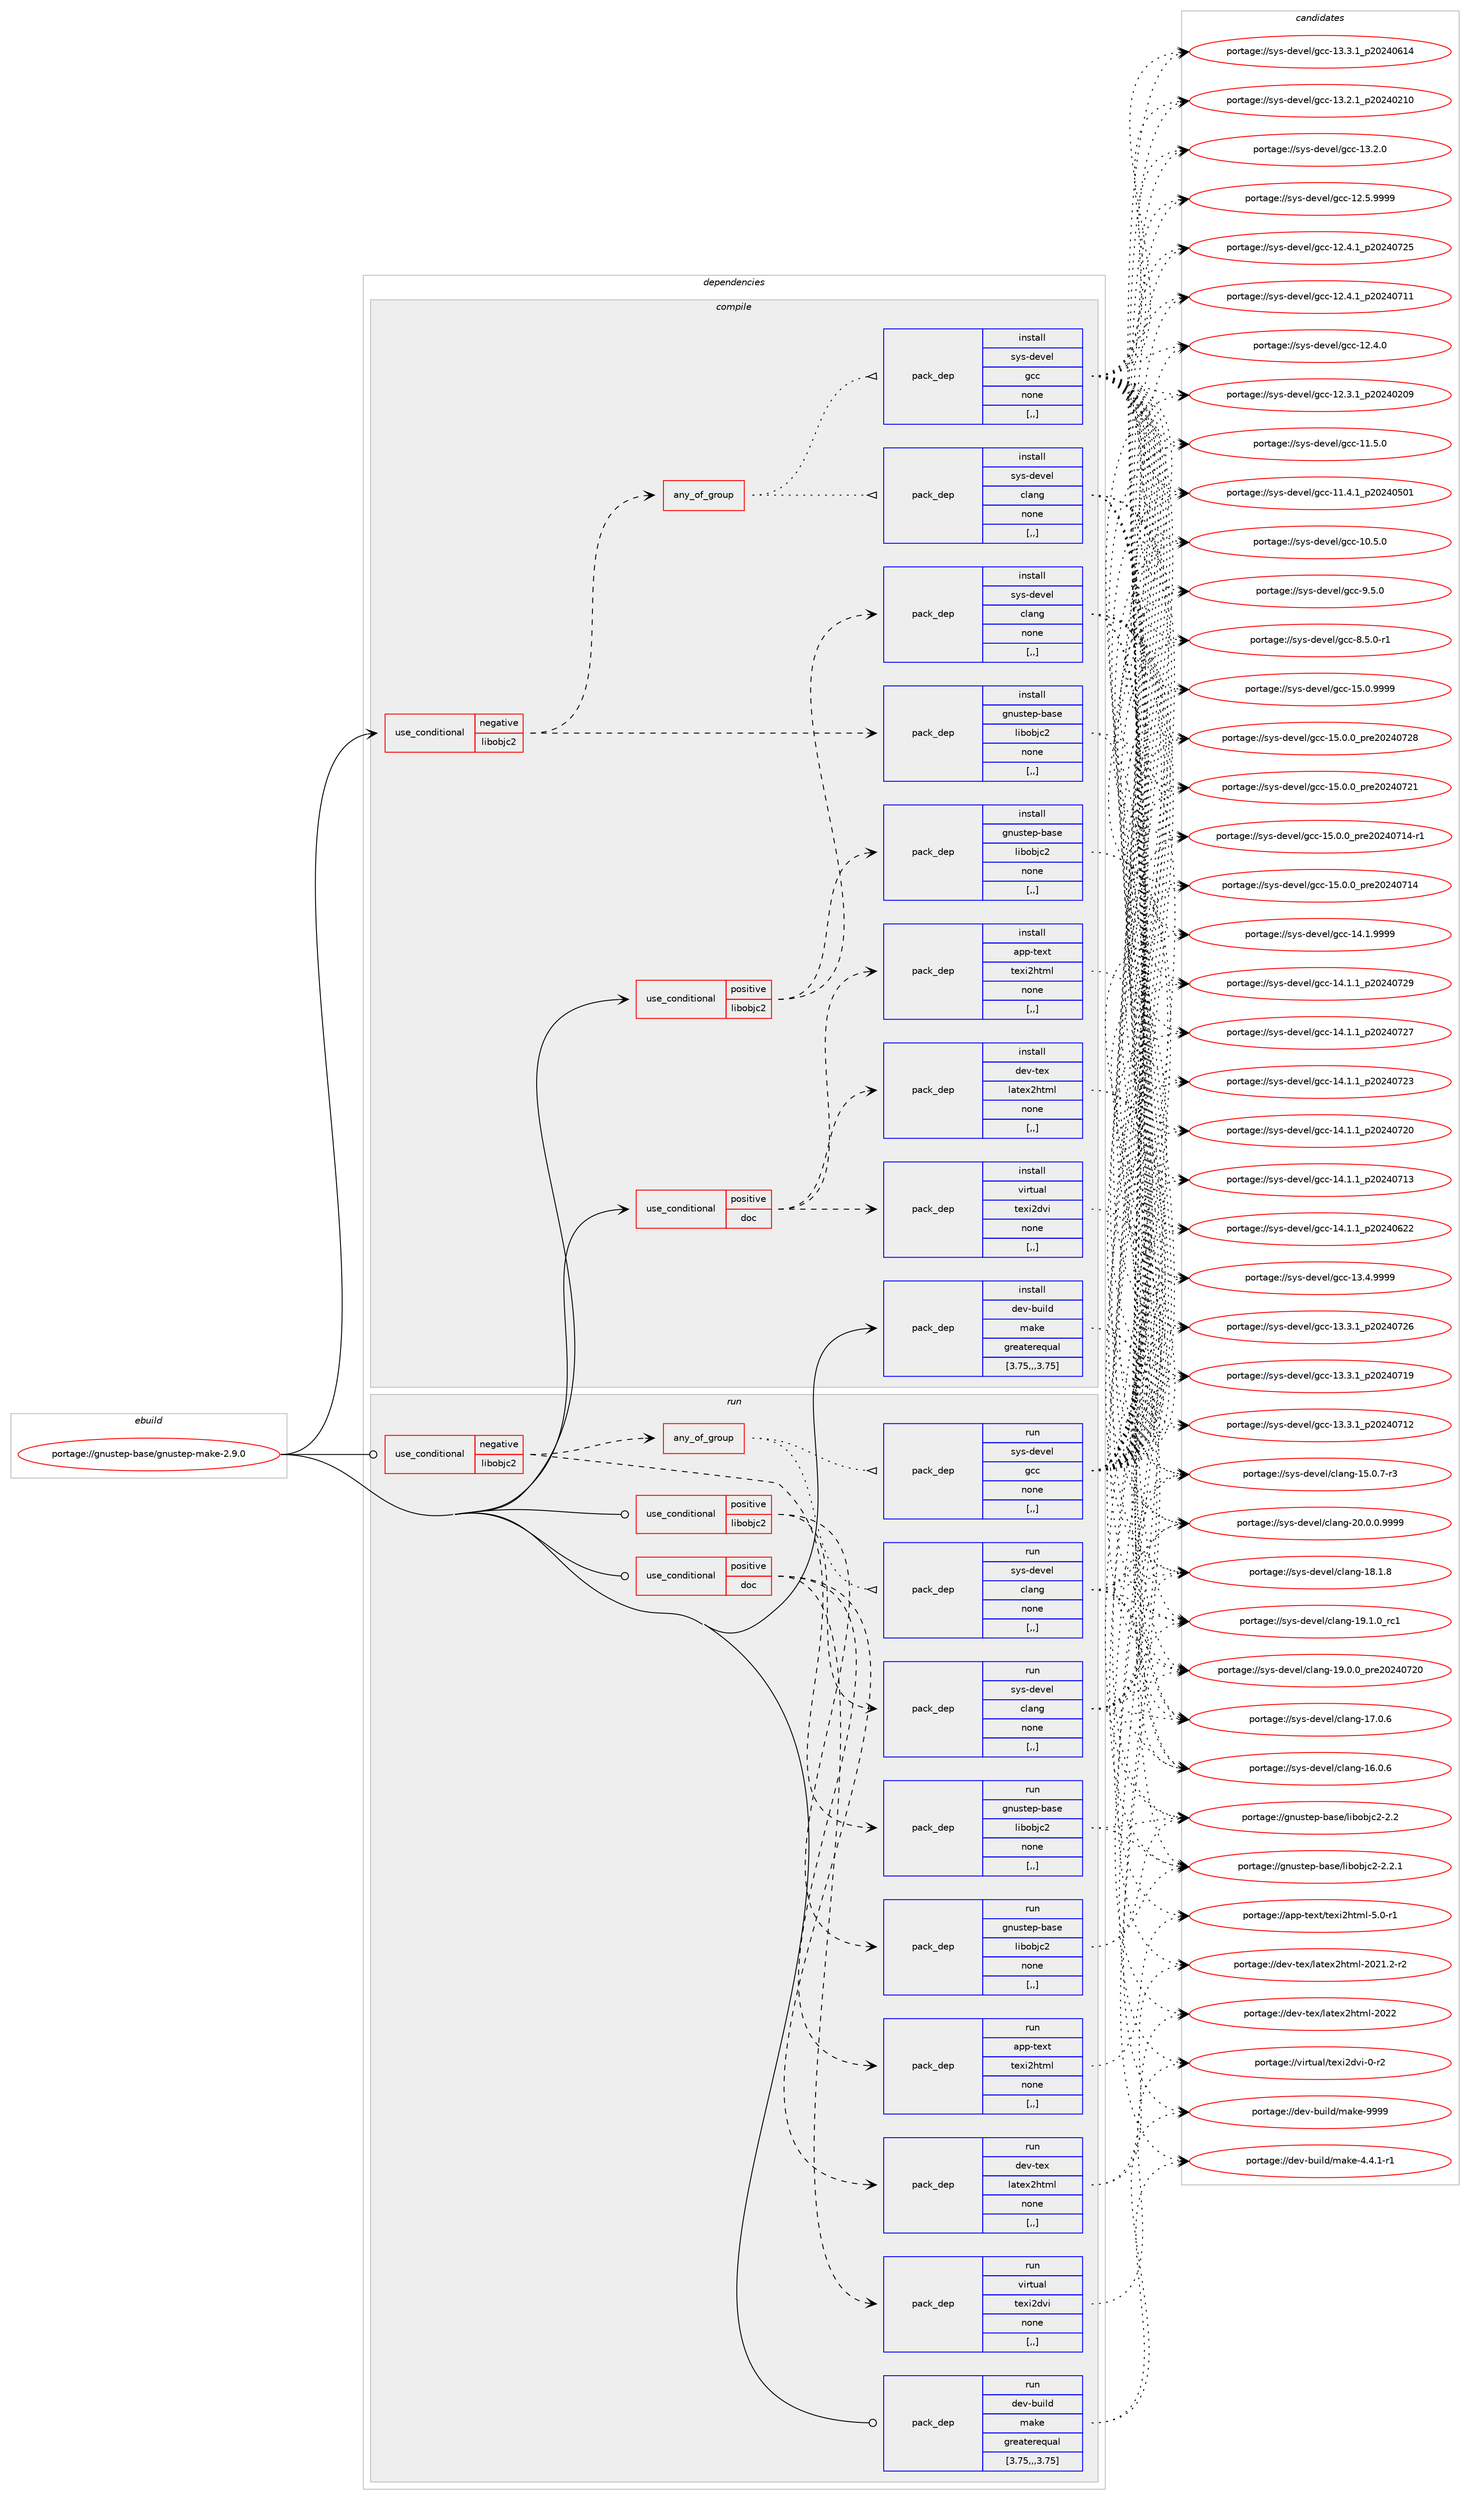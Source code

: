 digraph prolog {

# *************
# Graph options
# *************

newrank=true;
concentrate=true;
compound=true;
graph [rankdir=LR,fontname=Helvetica,fontsize=10,ranksep=1.5];#, ranksep=2.5, nodesep=0.2];
edge  [arrowhead=vee];
node  [fontname=Helvetica,fontsize=10];

# **********
# The ebuild
# **********

subgraph cluster_leftcol {
color=gray;
label=<<i>ebuild</i>>;
id [label="portage://gnustep-base/gnustep-make-2.9.0", color=red, width=4, href="../gnustep-base/gnustep-make-2.9.0.svg"];
}

# ****************
# The dependencies
# ****************

subgraph cluster_midcol {
color=gray;
label=<<i>dependencies</i>>;
subgraph cluster_compile {
fillcolor="#eeeeee";
style=filled;
label=<<i>compile</i>>;
subgraph cond66122 {
dependency242075 [label=<<TABLE BORDER="0" CELLBORDER="1" CELLSPACING="0" CELLPADDING="4"><TR><TD ROWSPAN="3" CELLPADDING="10">use_conditional</TD></TR><TR><TD>negative</TD></TR><TR><TD>libobjc2</TD></TR></TABLE>>, shape=none, color=red];
subgraph pack174410 {
dependency242076 [label=<<TABLE BORDER="0" CELLBORDER="1" CELLSPACING="0" CELLPADDING="4" WIDTH="220"><TR><TD ROWSPAN="6" CELLPADDING="30">pack_dep</TD></TR><TR><TD WIDTH="110">install</TD></TR><TR><TD>gnustep-base</TD></TR><TR><TD>libobjc2</TD></TR><TR><TD>none</TD></TR><TR><TD>[,,]</TD></TR></TABLE>>, shape=none, color=blue];
}
dependency242075:e -> dependency242076:w [weight=20,style="dashed",arrowhead="vee"];
subgraph any1383 {
dependency242077 [label=<<TABLE BORDER="0" CELLBORDER="1" CELLSPACING="0" CELLPADDING="4"><TR><TD CELLPADDING="10">any_of_group</TD></TR></TABLE>>, shape=none, color=red];subgraph pack174411 {
dependency242078 [label=<<TABLE BORDER="0" CELLBORDER="1" CELLSPACING="0" CELLPADDING="4" WIDTH="220"><TR><TD ROWSPAN="6" CELLPADDING="30">pack_dep</TD></TR><TR><TD WIDTH="110">install</TD></TR><TR><TD>sys-devel</TD></TR><TR><TD>gcc</TD></TR><TR><TD>none</TD></TR><TR><TD>[,,]</TD></TR></TABLE>>, shape=none, color=blue];
}
dependency242077:e -> dependency242078:w [weight=20,style="dotted",arrowhead="oinv"];
subgraph pack174412 {
dependency242079 [label=<<TABLE BORDER="0" CELLBORDER="1" CELLSPACING="0" CELLPADDING="4" WIDTH="220"><TR><TD ROWSPAN="6" CELLPADDING="30">pack_dep</TD></TR><TR><TD WIDTH="110">install</TD></TR><TR><TD>sys-devel</TD></TR><TR><TD>clang</TD></TR><TR><TD>none</TD></TR><TR><TD>[,,]</TD></TR></TABLE>>, shape=none, color=blue];
}
dependency242077:e -> dependency242079:w [weight=20,style="dotted",arrowhead="oinv"];
}
dependency242075:e -> dependency242077:w [weight=20,style="dashed",arrowhead="vee"];
}
id:e -> dependency242075:w [weight=20,style="solid",arrowhead="vee"];
subgraph cond66123 {
dependency242080 [label=<<TABLE BORDER="0" CELLBORDER="1" CELLSPACING="0" CELLPADDING="4"><TR><TD ROWSPAN="3" CELLPADDING="10">use_conditional</TD></TR><TR><TD>positive</TD></TR><TR><TD>doc</TD></TR></TABLE>>, shape=none, color=red];
subgraph pack174413 {
dependency242081 [label=<<TABLE BORDER="0" CELLBORDER="1" CELLSPACING="0" CELLPADDING="4" WIDTH="220"><TR><TD ROWSPAN="6" CELLPADDING="30">pack_dep</TD></TR><TR><TD WIDTH="110">install</TD></TR><TR><TD>virtual</TD></TR><TR><TD>texi2dvi</TD></TR><TR><TD>none</TD></TR><TR><TD>[,,]</TD></TR></TABLE>>, shape=none, color=blue];
}
dependency242080:e -> dependency242081:w [weight=20,style="dashed",arrowhead="vee"];
subgraph pack174414 {
dependency242082 [label=<<TABLE BORDER="0" CELLBORDER="1" CELLSPACING="0" CELLPADDING="4" WIDTH="220"><TR><TD ROWSPAN="6" CELLPADDING="30">pack_dep</TD></TR><TR><TD WIDTH="110">install</TD></TR><TR><TD>dev-tex</TD></TR><TR><TD>latex2html</TD></TR><TR><TD>none</TD></TR><TR><TD>[,,]</TD></TR></TABLE>>, shape=none, color=blue];
}
dependency242080:e -> dependency242082:w [weight=20,style="dashed",arrowhead="vee"];
subgraph pack174415 {
dependency242083 [label=<<TABLE BORDER="0" CELLBORDER="1" CELLSPACING="0" CELLPADDING="4" WIDTH="220"><TR><TD ROWSPAN="6" CELLPADDING="30">pack_dep</TD></TR><TR><TD WIDTH="110">install</TD></TR><TR><TD>app-text</TD></TR><TR><TD>texi2html</TD></TR><TR><TD>none</TD></TR><TR><TD>[,,]</TD></TR></TABLE>>, shape=none, color=blue];
}
dependency242080:e -> dependency242083:w [weight=20,style="dashed",arrowhead="vee"];
}
id:e -> dependency242080:w [weight=20,style="solid",arrowhead="vee"];
subgraph cond66124 {
dependency242084 [label=<<TABLE BORDER="0" CELLBORDER="1" CELLSPACING="0" CELLPADDING="4"><TR><TD ROWSPAN="3" CELLPADDING="10">use_conditional</TD></TR><TR><TD>positive</TD></TR><TR><TD>libobjc2</TD></TR></TABLE>>, shape=none, color=red];
subgraph pack174416 {
dependency242085 [label=<<TABLE BORDER="0" CELLBORDER="1" CELLSPACING="0" CELLPADDING="4" WIDTH="220"><TR><TD ROWSPAN="6" CELLPADDING="30">pack_dep</TD></TR><TR><TD WIDTH="110">install</TD></TR><TR><TD>gnustep-base</TD></TR><TR><TD>libobjc2</TD></TR><TR><TD>none</TD></TR><TR><TD>[,,]</TD></TR></TABLE>>, shape=none, color=blue];
}
dependency242084:e -> dependency242085:w [weight=20,style="dashed",arrowhead="vee"];
subgraph pack174417 {
dependency242086 [label=<<TABLE BORDER="0" CELLBORDER="1" CELLSPACING="0" CELLPADDING="4" WIDTH="220"><TR><TD ROWSPAN="6" CELLPADDING="30">pack_dep</TD></TR><TR><TD WIDTH="110">install</TD></TR><TR><TD>sys-devel</TD></TR><TR><TD>clang</TD></TR><TR><TD>none</TD></TR><TR><TD>[,,]</TD></TR></TABLE>>, shape=none, color=blue];
}
dependency242084:e -> dependency242086:w [weight=20,style="dashed",arrowhead="vee"];
}
id:e -> dependency242084:w [weight=20,style="solid",arrowhead="vee"];
subgraph pack174418 {
dependency242087 [label=<<TABLE BORDER="0" CELLBORDER="1" CELLSPACING="0" CELLPADDING="4" WIDTH="220"><TR><TD ROWSPAN="6" CELLPADDING="30">pack_dep</TD></TR><TR><TD WIDTH="110">install</TD></TR><TR><TD>dev-build</TD></TR><TR><TD>make</TD></TR><TR><TD>greaterequal</TD></TR><TR><TD>[3.75,,,3.75]</TD></TR></TABLE>>, shape=none, color=blue];
}
id:e -> dependency242087:w [weight=20,style="solid",arrowhead="vee"];
}
subgraph cluster_compileandrun {
fillcolor="#eeeeee";
style=filled;
label=<<i>compile and run</i>>;
}
subgraph cluster_run {
fillcolor="#eeeeee";
style=filled;
label=<<i>run</i>>;
subgraph cond66125 {
dependency242088 [label=<<TABLE BORDER="0" CELLBORDER="1" CELLSPACING="0" CELLPADDING="4"><TR><TD ROWSPAN="3" CELLPADDING="10">use_conditional</TD></TR><TR><TD>negative</TD></TR><TR><TD>libobjc2</TD></TR></TABLE>>, shape=none, color=red];
subgraph pack174419 {
dependency242089 [label=<<TABLE BORDER="0" CELLBORDER="1" CELLSPACING="0" CELLPADDING="4" WIDTH="220"><TR><TD ROWSPAN="6" CELLPADDING="30">pack_dep</TD></TR><TR><TD WIDTH="110">run</TD></TR><TR><TD>gnustep-base</TD></TR><TR><TD>libobjc2</TD></TR><TR><TD>none</TD></TR><TR><TD>[,,]</TD></TR></TABLE>>, shape=none, color=blue];
}
dependency242088:e -> dependency242089:w [weight=20,style="dashed",arrowhead="vee"];
subgraph any1384 {
dependency242090 [label=<<TABLE BORDER="0" CELLBORDER="1" CELLSPACING="0" CELLPADDING="4"><TR><TD CELLPADDING="10">any_of_group</TD></TR></TABLE>>, shape=none, color=red];subgraph pack174420 {
dependency242091 [label=<<TABLE BORDER="0" CELLBORDER="1" CELLSPACING="0" CELLPADDING="4" WIDTH="220"><TR><TD ROWSPAN="6" CELLPADDING="30">pack_dep</TD></TR><TR><TD WIDTH="110">run</TD></TR><TR><TD>sys-devel</TD></TR><TR><TD>gcc</TD></TR><TR><TD>none</TD></TR><TR><TD>[,,]</TD></TR></TABLE>>, shape=none, color=blue];
}
dependency242090:e -> dependency242091:w [weight=20,style="dotted",arrowhead="oinv"];
subgraph pack174421 {
dependency242092 [label=<<TABLE BORDER="0" CELLBORDER="1" CELLSPACING="0" CELLPADDING="4" WIDTH="220"><TR><TD ROWSPAN="6" CELLPADDING="30">pack_dep</TD></TR><TR><TD WIDTH="110">run</TD></TR><TR><TD>sys-devel</TD></TR><TR><TD>clang</TD></TR><TR><TD>none</TD></TR><TR><TD>[,,]</TD></TR></TABLE>>, shape=none, color=blue];
}
dependency242090:e -> dependency242092:w [weight=20,style="dotted",arrowhead="oinv"];
}
dependency242088:e -> dependency242090:w [weight=20,style="dashed",arrowhead="vee"];
}
id:e -> dependency242088:w [weight=20,style="solid",arrowhead="odot"];
subgraph cond66126 {
dependency242093 [label=<<TABLE BORDER="0" CELLBORDER="1" CELLSPACING="0" CELLPADDING="4"><TR><TD ROWSPAN="3" CELLPADDING="10">use_conditional</TD></TR><TR><TD>positive</TD></TR><TR><TD>doc</TD></TR></TABLE>>, shape=none, color=red];
subgraph pack174422 {
dependency242094 [label=<<TABLE BORDER="0" CELLBORDER="1" CELLSPACING="0" CELLPADDING="4" WIDTH="220"><TR><TD ROWSPAN="6" CELLPADDING="30">pack_dep</TD></TR><TR><TD WIDTH="110">run</TD></TR><TR><TD>virtual</TD></TR><TR><TD>texi2dvi</TD></TR><TR><TD>none</TD></TR><TR><TD>[,,]</TD></TR></TABLE>>, shape=none, color=blue];
}
dependency242093:e -> dependency242094:w [weight=20,style="dashed",arrowhead="vee"];
subgraph pack174423 {
dependency242095 [label=<<TABLE BORDER="0" CELLBORDER="1" CELLSPACING="0" CELLPADDING="4" WIDTH="220"><TR><TD ROWSPAN="6" CELLPADDING="30">pack_dep</TD></TR><TR><TD WIDTH="110">run</TD></TR><TR><TD>dev-tex</TD></TR><TR><TD>latex2html</TD></TR><TR><TD>none</TD></TR><TR><TD>[,,]</TD></TR></TABLE>>, shape=none, color=blue];
}
dependency242093:e -> dependency242095:w [weight=20,style="dashed",arrowhead="vee"];
subgraph pack174424 {
dependency242096 [label=<<TABLE BORDER="0" CELLBORDER="1" CELLSPACING="0" CELLPADDING="4" WIDTH="220"><TR><TD ROWSPAN="6" CELLPADDING="30">pack_dep</TD></TR><TR><TD WIDTH="110">run</TD></TR><TR><TD>app-text</TD></TR><TR><TD>texi2html</TD></TR><TR><TD>none</TD></TR><TR><TD>[,,]</TD></TR></TABLE>>, shape=none, color=blue];
}
dependency242093:e -> dependency242096:w [weight=20,style="dashed",arrowhead="vee"];
}
id:e -> dependency242093:w [weight=20,style="solid",arrowhead="odot"];
subgraph cond66127 {
dependency242097 [label=<<TABLE BORDER="0" CELLBORDER="1" CELLSPACING="0" CELLPADDING="4"><TR><TD ROWSPAN="3" CELLPADDING="10">use_conditional</TD></TR><TR><TD>positive</TD></TR><TR><TD>libobjc2</TD></TR></TABLE>>, shape=none, color=red];
subgraph pack174425 {
dependency242098 [label=<<TABLE BORDER="0" CELLBORDER="1" CELLSPACING="0" CELLPADDING="4" WIDTH="220"><TR><TD ROWSPAN="6" CELLPADDING="30">pack_dep</TD></TR><TR><TD WIDTH="110">run</TD></TR><TR><TD>gnustep-base</TD></TR><TR><TD>libobjc2</TD></TR><TR><TD>none</TD></TR><TR><TD>[,,]</TD></TR></TABLE>>, shape=none, color=blue];
}
dependency242097:e -> dependency242098:w [weight=20,style="dashed",arrowhead="vee"];
subgraph pack174426 {
dependency242099 [label=<<TABLE BORDER="0" CELLBORDER="1" CELLSPACING="0" CELLPADDING="4" WIDTH="220"><TR><TD ROWSPAN="6" CELLPADDING="30">pack_dep</TD></TR><TR><TD WIDTH="110">run</TD></TR><TR><TD>sys-devel</TD></TR><TR><TD>clang</TD></TR><TR><TD>none</TD></TR><TR><TD>[,,]</TD></TR></TABLE>>, shape=none, color=blue];
}
dependency242097:e -> dependency242099:w [weight=20,style="dashed",arrowhead="vee"];
}
id:e -> dependency242097:w [weight=20,style="solid",arrowhead="odot"];
subgraph pack174427 {
dependency242100 [label=<<TABLE BORDER="0" CELLBORDER="1" CELLSPACING="0" CELLPADDING="4" WIDTH="220"><TR><TD ROWSPAN="6" CELLPADDING="30">pack_dep</TD></TR><TR><TD WIDTH="110">run</TD></TR><TR><TD>dev-build</TD></TR><TR><TD>make</TD></TR><TR><TD>greaterequal</TD></TR><TR><TD>[3.75,,,3.75]</TD></TR></TABLE>>, shape=none, color=blue];
}
id:e -> dependency242100:w [weight=20,style="solid",arrowhead="odot"];
}
}

# **************
# The candidates
# **************

subgraph cluster_choices {
rank=same;
color=gray;
label=<<i>candidates</i>>;

subgraph choice174410 {
color=black;
nodesep=1;
choice1031101171151161011124598971151014710810598111981069950455046504649 [label="portage://gnustep-base/libobjc2-2.2.1", color=red, width=4,href="../gnustep-base/libobjc2-2.2.1.svg"];
choice103110117115116101112459897115101471081059811198106995045504650 [label="portage://gnustep-base/libobjc2-2.2", color=red, width=4,href="../gnustep-base/libobjc2-2.2.svg"];
dependency242076:e -> choice1031101171151161011124598971151014710810598111981069950455046504649:w [style=dotted,weight="100"];
dependency242076:e -> choice103110117115116101112459897115101471081059811198106995045504650:w [style=dotted,weight="100"];
}
subgraph choice174411 {
color=black;
nodesep=1;
choice1151211154510010111810110847103999945495346484657575757 [label="portage://sys-devel/gcc-15.0.9999", color=red, width=4,href="../sys-devel/gcc-15.0.9999.svg"];
choice1151211154510010111810110847103999945495346484648951121141015048505248555056 [label="portage://sys-devel/gcc-15.0.0_pre20240728", color=red, width=4,href="../sys-devel/gcc-15.0.0_pre20240728.svg"];
choice1151211154510010111810110847103999945495346484648951121141015048505248555049 [label="portage://sys-devel/gcc-15.0.0_pre20240721", color=red, width=4,href="../sys-devel/gcc-15.0.0_pre20240721.svg"];
choice11512111545100101118101108471039999454953464846489511211410150485052485549524511449 [label="portage://sys-devel/gcc-15.0.0_pre20240714-r1", color=red, width=4,href="../sys-devel/gcc-15.0.0_pre20240714-r1.svg"];
choice1151211154510010111810110847103999945495346484648951121141015048505248554952 [label="portage://sys-devel/gcc-15.0.0_pre20240714", color=red, width=4,href="../sys-devel/gcc-15.0.0_pre20240714.svg"];
choice1151211154510010111810110847103999945495246494657575757 [label="portage://sys-devel/gcc-14.1.9999", color=red, width=4,href="../sys-devel/gcc-14.1.9999.svg"];
choice1151211154510010111810110847103999945495246494649951125048505248555057 [label="portage://sys-devel/gcc-14.1.1_p20240729", color=red, width=4,href="../sys-devel/gcc-14.1.1_p20240729.svg"];
choice1151211154510010111810110847103999945495246494649951125048505248555055 [label="portage://sys-devel/gcc-14.1.1_p20240727", color=red, width=4,href="../sys-devel/gcc-14.1.1_p20240727.svg"];
choice1151211154510010111810110847103999945495246494649951125048505248555051 [label="portage://sys-devel/gcc-14.1.1_p20240723", color=red, width=4,href="../sys-devel/gcc-14.1.1_p20240723.svg"];
choice1151211154510010111810110847103999945495246494649951125048505248555048 [label="portage://sys-devel/gcc-14.1.1_p20240720", color=red, width=4,href="../sys-devel/gcc-14.1.1_p20240720.svg"];
choice1151211154510010111810110847103999945495246494649951125048505248554951 [label="portage://sys-devel/gcc-14.1.1_p20240713", color=red, width=4,href="../sys-devel/gcc-14.1.1_p20240713.svg"];
choice1151211154510010111810110847103999945495246494649951125048505248545050 [label="portage://sys-devel/gcc-14.1.1_p20240622", color=red, width=4,href="../sys-devel/gcc-14.1.1_p20240622.svg"];
choice1151211154510010111810110847103999945495146524657575757 [label="portage://sys-devel/gcc-13.4.9999", color=red, width=4,href="../sys-devel/gcc-13.4.9999.svg"];
choice1151211154510010111810110847103999945495146514649951125048505248555054 [label="portage://sys-devel/gcc-13.3.1_p20240726", color=red, width=4,href="../sys-devel/gcc-13.3.1_p20240726.svg"];
choice1151211154510010111810110847103999945495146514649951125048505248554957 [label="portage://sys-devel/gcc-13.3.1_p20240719", color=red, width=4,href="../sys-devel/gcc-13.3.1_p20240719.svg"];
choice1151211154510010111810110847103999945495146514649951125048505248554950 [label="portage://sys-devel/gcc-13.3.1_p20240712", color=red, width=4,href="../sys-devel/gcc-13.3.1_p20240712.svg"];
choice1151211154510010111810110847103999945495146514649951125048505248544952 [label="portage://sys-devel/gcc-13.3.1_p20240614", color=red, width=4,href="../sys-devel/gcc-13.3.1_p20240614.svg"];
choice1151211154510010111810110847103999945495146504649951125048505248504948 [label="portage://sys-devel/gcc-13.2.1_p20240210", color=red, width=4,href="../sys-devel/gcc-13.2.1_p20240210.svg"];
choice1151211154510010111810110847103999945495146504648 [label="portage://sys-devel/gcc-13.2.0", color=red, width=4,href="../sys-devel/gcc-13.2.0.svg"];
choice1151211154510010111810110847103999945495046534657575757 [label="portage://sys-devel/gcc-12.5.9999", color=red, width=4,href="../sys-devel/gcc-12.5.9999.svg"];
choice1151211154510010111810110847103999945495046524649951125048505248555053 [label="portage://sys-devel/gcc-12.4.1_p20240725", color=red, width=4,href="../sys-devel/gcc-12.4.1_p20240725.svg"];
choice1151211154510010111810110847103999945495046524649951125048505248554949 [label="portage://sys-devel/gcc-12.4.1_p20240711", color=red, width=4,href="../sys-devel/gcc-12.4.1_p20240711.svg"];
choice1151211154510010111810110847103999945495046524648 [label="portage://sys-devel/gcc-12.4.0", color=red, width=4,href="../sys-devel/gcc-12.4.0.svg"];
choice1151211154510010111810110847103999945495046514649951125048505248504857 [label="portage://sys-devel/gcc-12.3.1_p20240209", color=red, width=4,href="../sys-devel/gcc-12.3.1_p20240209.svg"];
choice1151211154510010111810110847103999945494946534648 [label="portage://sys-devel/gcc-11.5.0", color=red, width=4,href="../sys-devel/gcc-11.5.0.svg"];
choice1151211154510010111810110847103999945494946524649951125048505248534849 [label="portage://sys-devel/gcc-11.4.1_p20240501", color=red, width=4,href="../sys-devel/gcc-11.4.1_p20240501.svg"];
choice1151211154510010111810110847103999945494846534648 [label="portage://sys-devel/gcc-10.5.0", color=red, width=4,href="../sys-devel/gcc-10.5.0.svg"];
choice11512111545100101118101108471039999455746534648 [label="portage://sys-devel/gcc-9.5.0", color=red, width=4,href="../sys-devel/gcc-9.5.0.svg"];
choice115121115451001011181011084710399994556465346484511449 [label="portage://sys-devel/gcc-8.5.0-r1", color=red, width=4,href="../sys-devel/gcc-8.5.0-r1.svg"];
dependency242078:e -> choice1151211154510010111810110847103999945495346484657575757:w [style=dotted,weight="100"];
dependency242078:e -> choice1151211154510010111810110847103999945495346484648951121141015048505248555056:w [style=dotted,weight="100"];
dependency242078:e -> choice1151211154510010111810110847103999945495346484648951121141015048505248555049:w [style=dotted,weight="100"];
dependency242078:e -> choice11512111545100101118101108471039999454953464846489511211410150485052485549524511449:w [style=dotted,weight="100"];
dependency242078:e -> choice1151211154510010111810110847103999945495346484648951121141015048505248554952:w [style=dotted,weight="100"];
dependency242078:e -> choice1151211154510010111810110847103999945495246494657575757:w [style=dotted,weight="100"];
dependency242078:e -> choice1151211154510010111810110847103999945495246494649951125048505248555057:w [style=dotted,weight="100"];
dependency242078:e -> choice1151211154510010111810110847103999945495246494649951125048505248555055:w [style=dotted,weight="100"];
dependency242078:e -> choice1151211154510010111810110847103999945495246494649951125048505248555051:w [style=dotted,weight="100"];
dependency242078:e -> choice1151211154510010111810110847103999945495246494649951125048505248555048:w [style=dotted,weight="100"];
dependency242078:e -> choice1151211154510010111810110847103999945495246494649951125048505248554951:w [style=dotted,weight="100"];
dependency242078:e -> choice1151211154510010111810110847103999945495246494649951125048505248545050:w [style=dotted,weight="100"];
dependency242078:e -> choice1151211154510010111810110847103999945495146524657575757:w [style=dotted,weight="100"];
dependency242078:e -> choice1151211154510010111810110847103999945495146514649951125048505248555054:w [style=dotted,weight="100"];
dependency242078:e -> choice1151211154510010111810110847103999945495146514649951125048505248554957:w [style=dotted,weight="100"];
dependency242078:e -> choice1151211154510010111810110847103999945495146514649951125048505248554950:w [style=dotted,weight="100"];
dependency242078:e -> choice1151211154510010111810110847103999945495146514649951125048505248544952:w [style=dotted,weight="100"];
dependency242078:e -> choice1151211154510010111810110847103999945495146504649951125048505248504948:w [style=dotted,weight="100"];
dependency242078:e -> choice1151211154510010111810110847103999945495146504648:w [style=dotted,weight="100"];
dependency242078:e -> choice1151211154510010111810110847103999945495046534657575757:w [style=dotted,weight="100"];
dependency242078:e -> choice1151211154510010111810110847103999945495046524649951125048505248555053:w [style=dotted,weight="100"];
dependency242078:e -> choice1151211154510010111810110847103999945495046524649951125048505248554949:w [style=dotted,weight="100"];
dependency242078:e -> choice1151211154510010111810110847103999945495046524648:w [style=dotted,weight="100"];
dependency242078:e -> choice1151211154510010111810110847103999945495046514649951125048505248504857:w [style=dotted,weight="100"];
dependency242078:e -> choice1151211154510010111810110847103999945494946534648:w [style=dotted,weight="100"];
dependency242078:e -> choice1151211154510010111810110847103999945494946524649951125048505248534849:w [style=dotted,weight="100"];
dependency242078:e -> choice1151211154510010111810110847103999945494846534648:w [style=dotted,weight="100"];
dependency242078:e -> choice11512111545100101118101108471039999455746534648:w [style=dotted,weight="100"];
dependency242078:e -> choice115121115451001011181011084710399994556465346484511449:w [style=dotted,weight="100"];
}
subgraph choice174412 {
color=black;
nodesep=1;
choice11512111545100101118101108479910897110103455048464846484657575757 [label="portage://sys-devel/clang-20.0.0.9999", color=red, width=4,href="../sys-devel/clang-20.0.0.9999.svg"];
choice1151211154510010111810110847991089711010345495746494648951149949 [label="portage://sys-devel/clang-19.1.0_rc1", color=red, width=4,href="../sys-devel/clang-19.1.0_rc1.svg"];
choice1151211154510010111810110847991089711010345495746484648951121141015048505248555048 [label="portage://sys-devel/clang-19.0.0_pre20240720", color=red, width=4,href="../sys-devel/clang-19.0.0_pre20240720.svg"];
choice1151211154510010111810110847991089711010345495646494656 [label="portage://sys-devel/clang-18.1.8", color=red, width=4,href="../sys-devel/clang-18.1.8.svg"];
choice1151211154510010111810110847991089711010345495546484654 [label="portage://sys-devel/clang-17.0.6", color=red, width=4,href="../sys-devel/clang-17.0.6.svg"];
choice1151211154510010111810110847991089711010345495446484654 [label="portage://sys-devel/clang-16.0.6", color=red, width=4,href="../sys-devel/clang-16.0.6.svg"];
choice11512111545100101118101108479910897110103454953464846554511451 [label="portage://sys-devel/clang-15.0.7-r3", color=red, width=4,href="../sys-devel/clang-15.0.7-r3.svg"];
dependency242079:e -> choice11512111545100101118101108479910897110103455048464846484657575757:w [style=dotted,weight="100"];
dependency242079:e -> choice1151211154510010111810110847991089711010345495746494648951149949:w [style=dotted,weight="100"];
dependency242079:e -> choice1151211154510010111810110847991089711010345495746484648951121141015048505248555048:w [style=dotted,weight="100"];
dependency242079:e -> choice1151211154510010111810110847991089711010345495646494656:w [style=dotted,weight="100"];
dependency242079:e -> choice1151211154510010111810110847991089711010345495546484654:w [style=dotted,weight="100"];
dependency242079:e -> choice1151211154510010111810110847991089711010345495446484654:w [style=dotted,weight="100"];
dependency242079:e -> choice11512111545100101118101108479910897110103454953464846554511451:w [style=dotted,weight="100"];
}
subgraph choice174413 {
color=black;
nodesep=1;
choice11810511411611797108471161011201055010011810545484511450 [label="portage://virtual/texi2dvi-0-r2", color=red, width=4,href="../virtual/texi2dvi-0-r2.svg"];
dependency242081:e -> choice11810511411611797108471161011201055010011810545484511450:w [style=dotted,weight="100"];
}
subgraph choice174414 {
color=black;
nodesep=1;
choice100101118451161011204710897116101120501041161091084550485050 [label="portage://dev-tex/latex2html-2022", color=red, width=4,href="../dev-tex/latex2html-2022.svg"];
choice10010111845116101120471089711610112050104116109108455048504946504511450 [label="portage://dev-tex/latex2html-2021.2-r2", color=red, width=4,href="../dev-tex/latex2html-2021.2-r2.svg"];
dependency242082:e -> choice100101118451161011204710897116101120501041161091084550485050:w [style=dotted,weight="100"];
dependency242082:e -> choice10010111845116101120471089711610112050104116109108455048504946504511450:w [style=dotted,weight="100"];
}
subgraph choice174415 {
color=black;
nodesep=1;
choice97112112451161011201164711610112010550104116109108455346484511449 [label="portage://app-text/texi2html-5.0-r1", color=red, width=4,href="../app-text/texi2html-5.0-r1.svg"];
dependency242083:e -> choice97112112451161011201164711610112010550104116109108455346484511449:w [style=dotted,weight="100"];
}
subgraph choice174416 {
color=black;
nodesep=1;
choice1031101171151161011124598971151014710810598111981069950455046504649 [label="portage://gnustep-base/libobjc2-2.2.1", color=red, width=4,href="../gnustep-base/libobjc2-2.2.1.svg"];
choice103110117115116101112459897115101471081059811198106995045504650 [label="portage://gnustep-base/libobjc2-2.2", color=red, width=4,href="../gnustep-base/libobjc2-2.2.svg"];
dependency242085:e -> choice1031101171151161011124598971151014710810598111981069950455046504649:w [style=dotted,weight="100"];
dependency242085:e -> choice103110117115116101112459897115101471081059811198106995045504650:w [style=dotted,weight="100"];
}
subgraph choice174417 {
color=black;
nodesep=1;
choice11512111545100101118101108479910897110103455048464846484657575757 [label="portage://sys-devel/clang-20.0.0.9999", color=red, width=4,href="../sys-devel/clang-20.0.0.9999.svg"];
choice1151211154510010111810110847991089711010345495746494648951149949 [label="portage://sys-devel/clang-19.1.0_rc1", color=red, width=4,href="../sys-devel/clang-19.1.0_rc1.svg"];
choice1151211154510010111810110847991089711010345495746484648951121141015048505248555048 [label="portage://sys-devel/clang-19.0.0_pre20240720", color=red, width=4,href="../sys-devel/clang-19.0.0_pre20240720.svg"];
choice1151211154510010111810110847991089711010345495646494656 [label="portage://sys-devel/clang-18.1.8", color=red, width=4,href="../sys-devel/clang-18.1.8.svg"];
choice1151211154510010111810110847991089711010345495546484654 [label="portage://sys-devel/clang-17.0.6", color=red, width=4,href="../sys-devel/clang-17.0.6.svg"];
choice1151211154510010111810110847991089711010345495446484654 [label="portage://sys-devel/clang-16.0.6", color=red, width=4,href="../sys-devel/clang-16.0.6.svg"];
choice11512111545100101118101108479910897110103454953464846554511451 [label="portage://sys-devel/clang-15.0.7-r3", color=red, width=4,href="../sys-devel/clang-15.0.7-r3.svg"];
dependency242086:e -> choice11512111545100101118101108479910897110103455048464846484657575757:w [style=dotted,weight="100"];
dependency242086:e -> choice1151211154510010111810110847991089711010345495746494648951149949:w [style=dotted,weight="100"];
dependency242086:e -> choice1151211154510010111810110847991089711010345495746484648951121141015048505248555048:w [style=dotted,weight="100"];
dependency242086:e -> choice1151211154510010111810110847991089711010345495646494656:w [style=dotted,weight="100"];
dependency242086:e -> choice1151211154510010111810110847991089711010345495546484654:w [style=dotted,weight="100"];
dependency242086:e -> choice1151211154510010111810110847991089711010345495446484654:w [style=dotted,weight="100"];
dependency242086:e -> choice11512111545100101118101108479910897110103454953464846554511451:w [style=dotted,weight="100"];
}
subgraph choice174418 {
color=black;
nodesep=1;
choice100101118459811710510810047109971071014557575757 [label="portage://dev-build/make-9999", color=red, width=4,href="../dev-build/make-9999.svg"];
choice100101118459811710510810047109971071014552465246494511449 [label="portage://dev-build/make-4.4.1-r1", color=red, width=4,href="../dev-build/make-4.4.1-r1.svg"];
dependency242087:e -> choice100101118459811710510810047109971071014557575757:w [style=dotted,weight="100"];
dependency242087:e -> choice100101118459811710510810047109971071014552465246494511449:w [style=dotted,weight="100"];
}
subgraph choice174419 {
color=black;
nodesep=1;
choice1031101171151161011124598971151014710810598111981069950455046504649 [label="portage://gnustep-base/libobjc2-2.2.1", color=red, width=4,href="../gnustep-base/libobjc2-2.2.1.svg"];
choice103110117115116101112459897115101471081059811198106995045504650 [label="portage://gnustep-base/libobjc2-2.2", color=red, width=4,href="../gnustep-base/libobjc2-2.2.svg"];
dependency242089:e -> choice1031101171151161011124598971151014710810598111981069950455046504649:w [style=dotted,weight="100"];
dependency242089:e -> choice103110117115116101112459897115101471081059811198106995045504650:w [style=dotted,weight="100"];
}
subgraph choice174420 {
color=black;
nodesep=1;
choice1151211154510010111810110847103999945495346484657575757 [label="portage://sys-devel/gcc-15.0.9999", color=red, width=4,href="../sys-devel/gcc-15.0.9999.svg"];
choice1151211154510010111810110847103999945495346484648951121141015048505248555056 [label="portage://sys-devel/gcc-15.0.0_pre20240728", color=red, width=4,href="../sys-devel/gcc-15.0.0_pre20240728.svg"];
choice1151211154510010111810110847103999945495346484648951121141015048505248555049 [label="portage://sys-devel/gcc-15.0.0_pre20240721", color=red, width=4,href="../sys-devel/gcc-15.0.0_pre20240721.svg"];
choice11512111545100101118101108471039999454953464846489511211410150485052485549524511449 [label="portage://sys-devel/gcc-15.0.0_pre20240714-r1", color=red, width=4,href="../sys-devel/gcc-15.0.0_pre20240714-r1.svg"];
choice1151211154510010111810110847103999945495346484648951121141015048505248554952 [label="portage://sys-devel/gcc-15.0.0_pre20240714", color=red, width=4,href="../sys-devel/gcc-15.0.0_pre20240714.svg"];
choice1151211154510010111810110847103999945495246494657575757 [label="portage://sys-devel/gcc-14.1.9999", color=red, width=4,href="../sys-devel/gcc-14.1.9999.svg"];
choice1151211154510010111810110847103999945495246494649951125048505248555057 [label="portage://sys-devel/gcc-14.1.1_p20240729", color=red, width=4,href="../sys-devel/gcc-14.1.1_p20240729.svg"];
choice1151211154510010111810110847103999945495246494649951125048505248555055 [label="portage://sys-devel/gcc-14.1.1_p20240727", color=red, width=4,href="../sys-devel/gcc-14.1.1_p20240727.svg"];
choice1151211154510010111810110847103999945495246494649951125048505248555051 [label="portage://sys-devel/gcc-14.1.1_p20240723", color=red, width=4,href="../sys-devel/gcc-14.1.1_p20240723.svg"];
choice1151211154510010111810110847103999945495246494649951125048505248555048 [label="portage://sys-devel/gcc-14.1.1_p20240720", color=red, width=4,href="../sys-devel/gcc-14.1.1_p20240720.svg"];
choice1151211154510010111810110847103999945495246494649951125048505248554951 [label="portage://sys-devel/gcc-14.1.1_p20240713", color=red, width=4,href="../sys-devel/gcc-14.1.1_p20240713.svg"];
choice1151211154510010111810110847103999945495246494649951125048505248545050 [label="portage://sys-devel/gcc-14.1.1_p20240622", color=red, width=4,href="../sys-devel/gcc-14.1.1_p20240622.svg"];
choice1151211154510010111810110847103999945495146524657575757 [label="portage://sys-devel/gcc-13.4.9999", color=red, width=4,href="../sys-devel/gcc-13.4.9999.svg"];
choice1151211154510010111810110847103999945495146514649951125048505248555054 [label="portage://sys-devel/gcc-13.3.1_p20240726", color=red, width=4,href="../sys-devel/gcc-13.3.1_p20240726.svg"];
choice1151211154510010111810110847103999945495146514649951125048505248554957 [label="portage://sys-devel/gcc-13.3.1_p20240719", color=red, width=4,href="../sys-devel/gcc-13.3.1_p20240719.svg"];
choice1151211154510010111810110847103999945495146514649951125048505248554950 [label="portage://sys-devel/gcc-13.3.1_p20240712", color=red, width=4,href="../sys-devel/gcc-13.3.1_p20240712.svg"];
choice1151211154510010111810110847103999945495146514649951125048505248544952 [label="portage://sys-devel/gcc-13.3.1_p20240614", color=red, width=4,href="../sys-devel/gcc-13.3.1_p20240614.svg"];
choice1151211154510010111810110847103999945495146504649951125048505248504948 [label="portage://sys-devel/gcc-13.2.1_p20240210", color=red, width=4,href="../sys-devel/gcc-13.2.1_p20240210.svg"];
choice1151211154510010111810110847103999945495146504648 [label="portage://sys-devel/gcc-13.2.0", color=red, width=4,href="../sys-devel/gcc-13.2.0.svg"];
choice1151211154510010111810110847103999945495046534657575757 [label="portage://sys-devel/gcc-12.5.9999", color=red, width=4,href="../sys-devel/gcc-12.5.9999.svg"];
choice1151211154510010111810110847103999945495046524649951125048505248555053 [label="portage://sys-devel/gcc-12.4.1_p20240725", color=red, width=4,href="../sys-devel/gcc-12.4.1_p20240725.svg"];
choice1151211154510010111810110847103999945495046524649951125048505248554949 [label="portage://sys-devel/gcc-12.4.1_p20240711", color=red, width=4,href="../sys-devel/gcc-12.4.1_p20240711.svg"];
choice1151211154510010111810110847103999945495046524648 [label="portage://sys-devel/gcc-12.4.0", color=red, width=4,href="../sys-devel/gcc-12.4.0.svg"];
choice1151211154510010111810110847103999945495046514649951125048505248504857 [label="portage://sys-devel/gcc-12.3.1_p20240209", color=red, width=4,href="../sys-devel/gcc-12.3.1_p20240209.svg"];
choice1151211154510010111810110847103999945494946534648 [label="portage://sys-devel/gcc-11.5.0", color=red, width=4,href="../sys-devel/gcc-11.5.0.svg"];
choice1151211154510010111810110847103999945494946524649951125048505248534849 [label="portage://sys-devel/gcc-11.4.1_p20240501", color=red, width=4,href="../sys-devel/gcc-11.4.1_p20240501.svg"];
choice1151211154510010111810110847103999945494846534648 [label="portage://sys-devel/gcc-10.5.0", color=red, width=4,href="../sys-devel/gcc-10.5.0.svg"];
choice11512111545100101118101108471039999455746534648 [label="portage://sys-devel/gcc-9.5.0", color=red, width=4,href="../sys-devel/gcc-9.5.0.svg"];
choice115121115451001011181011084710399994556465346484511449 [label="portage://sys-devel/gcc-8.5.0-r1", color=red, width=4,href="../sys-devel/gcc-8.5.0-r1.svg"];
dependency242091:e -> choice1151211154510010111810110847103999945495346484657575757:w [style=dotted,weight="100"];
dependency242091:e -> choice1151211154510010111810110847103999945495346484648951121141015048505248555056:w [style=dotted,weight="100"];
dependency242091:e -> choice1151211154510010111810110847103999945495346484648951121141015048505248555049:w [style=dotted,weight="100"];
dependency242091:e -> choice11512111545100101118101108471039999454953464846489511211410150485052485549524511449:w [style=dotted,weight="100"];
dependency242091:e -> choice1151211154510010111810110847103999945495346484648951121141015048505248554952:w [style=dotted,weight="100"];
dependency242091:e -> choice1151211154510010111810110847103999945495246494657575757:w [style=dotted,weight="100"];
dependency242091:e -> choice1151211154510010111810110847103999945495246494649951125048505248555057:w [style=dotted,weight="100"];
dependency242091:e -> choice1151211154510010111810110847103999945495246494649951125048505248555055:w [style=dotted,weight="100"];
dependency242091:e -> choice1151211154510010111810110847103999945495246494649951125048505248555051:w [style=dotted,weight="100"];
dependency242091:e -> choice1151211154510010111810110847103999945495246494649951125048505248555048:w [style=dotted,weight="100"];
dependency242091:e -> choice1151211154510010111810110847103999945495246494649951125048505248554951:w [style=dotted,weight="100"];
dependency242091:e -> choice1151211154510010111810110847103999945495246494649951125048505248545050:w [style=dotted,weight="100"];
dependency242091:e -> choice1151211154510010111810110847103999945495146524657575757:w [style=dotted,weight="100"];
dependency242091:e -> choice1151211154510010111810110847103999945495146514649951125048505248555054:w [style=dotted,weight="100"];
dependency242091:e -> choice1151211154510010111810110847103999945495146514649951125048505248554957:w [style=dotted,weight="100"];
dependency242091:e -> choice1151211154510010111810110847103999945495146514649951125048505248554950:w [style=dotted,weight="100"];
dependency242091:e -> choice1151211154510010111810110847103999945495146514649951125048505248544952:w [style=dotted,weight="100"];
dependency242091:e -> choice1151211154510010111810110847103999945495146504649951125048505248504948:w [style=dotted,weight="100"];
dependency242091:e -> choice1151211154510010111810110847103999945495146504648:w [style=dotted,weight="100"];
dependency242091:e -> choice1151211154510010111810110847103999945495046534657575757:w [style=dotted,weight="100"];
dependency242091:e -> choice1151211154510010111810110847103999945495046524649951125048505248555053:w [style=dotted,weight="100"];
dependency242091:e -> choice1151211154510010111810110847103999945495046524649951125048505248554949:w [style=dotted,weight="100"];
dependency242091:e -> choice1151211154510010111810110847103999945495046524648:w [style=dotted,weight="100"];
dependency242091:e -> choice1151211154510010111810110847103999945495046514649951125048505248504857:w [style=dotted,weight="100"];
dependency242091:e -> choice1151211154510010111810110847103999945494946534648:w [style=dotted,weight="100"];
dependency242091:e -> choice1151211154510010111810110847103999945494946524649951125048505248534849:w [style=dotted,weight="100"];
dependency242091:e -> choice1151211154510010111810110847103999945494846534648:w [style=dotted,weight="100"];
dependency242091:e -> choice11512111545100101118101108471039999455746534648:w [style=dotted,weight="100"];
dependency242091:e -> choice115121115451001011181011084710399994556465346484511449:w [style=dotted,weight="100"];
}
subgraph choice174421 {
color=black;
nodesep=1;
choice11512111545100101118101108479910897110103455048464846484657575757 [label="portage://sys-devel/clang-20.0.0.9999", color=red, width=4,href="../sys-devel/clang-20.0.0.9999.svg"];
choice1151211154510010111810110847991089711010345495746494648951149949 [label="portage://sys-devel/clang-19.1.0_rc1", color=red, width=4,href="../sys-devel/clang-19.1.0_rc1.svg"];
choice1151211154510010111810110847991089711010345495746484648951121141015048505248555048 [label="portage://sys-devel/clang-19.0.0_pre20240720", color=red, width=4,href="../sys-devel/clang-19.0.0_pre20240720.svg"];
choice1151211154510010111810110847991089711010345495646494656 [label="portage://sys-devel/clang-18.1.8", color=red, width=4,href="../sys-devel/clang-18.1.8.svg"];
choice1151211154510010111810110847991089711010345495546484654 [label="portage://sys-devel/clang-17.0.6", color=red, width=4,href="../sys-devel/clang-17.0.6.svg"];
choice1151211154510010111810110847991089711010345495446484654 [label="portage://sys-devel/clang-16.0.6", color=red, width=4,href="../sys-devel/clang-16.0.6.svg"];
choice11512111545100101118101108479910897110103454953464846554511451 [label="portage://sys-devel/clang-15.0.7-r3", color=red, width=4,href="../sys-devel/clang-15.0.7-r3.svg"];
dependency242092:e -> choice11512111545100101118101108479910897110103455048464846484657575757:w [style=dotted,weight="100"];
dependency242092:e -> choice1151211154510010111810110847991089711010345495746494648951149949:w [style=dotted,weight="100"];
dependency242092:e -> choice1151211154510010111810110847991089711010345495746484648951121141015048505248555048:w [style=dotted,weight="100"];
dependency242092:e -> choice1151211154510010111810110847991089711010345495646494656:w [style=dotted,weight="100"];
dependency242092:e -> choice1151211154510010111810110847991089711010345495546484654:w [style=dotted,weight="100"];
dependency242092:e -> choice1151211154510010111810110847991089711010345495446484654:w [style=dotted,weight="100"];
dependency242092:e -> choice11512111545100101118101108479910897110103454953464846554511451:w [style=dotted,weight="100"];
}
subgraph choice174422 {
color=black;
nodesep=1;
choice11810511411611797108471161011201055010011810545484511450 [label="portage://virtual/texi2dvi-0-r2", color=red, width=4,href="../virtual/texi2dvi-0-r2.svg"];
dependency242094:e -> choice11810511411611797108471161011201055010011810545484511450:w [style=dotted,weight="100"];
}
subgraph choice174423 {
color=black;
nodesep=1;
choice100101118451161011204710897116101120501041161091084550485050 [label="portage://dev-tex/latex2html-2022", color=red, width=4,href="../dev-tex/latex2html-2022.svg"];
choice10010111845116101120471089711610112050104116109108455048504946504511450 [label="portage://dev-tex/latex2html-2021.2-r2", color=red, width=4,href="../dev-tex/latex2html-2021.2-r2.svg"];
dependency242095:e -> choice100101118451161011204710897116101120501041161091084550485050:w [style=dotted,weight="100"];
dependency242095:e -> choice10010111845116101120471089711610112050104116109108455048504946504511450:w [style=dotted,weight="100"];
}
subgraph choice174424 {
color=black;
nodesep=1;
choice97112112451161011201164711610112010550104116109108455346484511449 [label="portage://app-text/texi2html-5.0-r1", color=red, width=4,href="../app-text/texi2html-5.0-r1.svg"];
dependency242096:e -> choice97112112451161011201164711610112010550104116109108455346484511449:w [style=dotted,weight="100"];
}
subgraph choice174425 {
color=black;
nodesep=1;
choice1031101171151161011124598971151014710810598111981069950455046504649 [label="portage://gnustep-base/libobjc2-2.2.1", color=red, width=4,href="../gnustep-base/libobjc2-2.2.1.svg"];
choice103110117115116101112459897115101471081059811198106995045504650 [label="portage://gnustep-base/libobjc2-2.2", color=red, width=4,href="../gnustep-base/libobjc2-2.2.svg"];
dependency242098:e -> choice1031101171151161011124598971151014710810598111981069950455046504649:w [style=dotted,weight="100"];
dependency242098:e -> choice103110117115116101112459897115101471081059811198106995045504650:w [style=dotted,weight="100"];
}
subgraph choice174426 {
color=black;
nodesep=1;
choice11512111545100101118101108479910897110103455048464846484657575757 [label="portage://sys-devel/clang-20.0.0.9999", color=red, width=4,href="../sys-devel/clang-20.0.0.9999.svg"];
choice1151211154510010111810110847991089711010345495746494648951149949 [label="portage://sys-devel/clang-19.1.0_rc1", color=red, width=4,href="../sys-devel/clang-19.1.0_rc1.svg"];
choice1151211154510010111810110847991089711010345495746484648951121141015048505248555048 [label="portage://sys-devel/clang-19.0.0_pre20240720", color=red, width=4,href="../sys-devel/clang-19.0.0_pre20240720.svg"];
choice1151211154510010111810110847991089711010345495646494656 [label="portage://sys-devel/clang-18.1.8", color=red, width=4,href="../sys-devel/clang-18.1.8.svg"];
choice1151211154510010111810110847991089711010345495546484654 [label="portage://sys-devel/clang-17.0.6", color=red, width=4,href="../sys-devel/clang-17.0.6.svg"];
choice1151211154510010111810110847991089711010345495446484654 [label="portage://sys-devel/clang-16.0.6", color=red, width=4,href="../sys-devel/clang-16.0.6.svg"];
choice11512111545100101118101108479910897110103454953464846554511451 [label="portage://sys-devel/clang-15.0.7-r3", color=red, width=4,href="../sys-devel/clang-15.0.7-r3.svg"];
dependency242099:e -> choice11512111545100101118101108479910897110103455048464846484657575757:w [style=dotted,weight="100"];
dependency242099:e -> choice1151211154510010111810110847991089711010345495746494648951149949:w [style=dotted,weight="100"];
dependency242099:e -> choice1151211154510010111810110847991089711010345495746484648951121141015048505248555048:w [style=dotted,weight="100"];
dependency242099:e -> choice1151211154510010111810110847991089711010345495646494656:w [style=dotted,weight="100"];
dependency242099:e -> choice1151211154510010111810110847991089711010345495546484654:w [style=dotted,weight="100"];
dependency242099:e -> choice1151211154510010111810110847991089711010345495446484654:w [style=dotted,weight="100"];
dependency242099:e -> choice11512111545100101118101108479910897110103454953464846554511451:w [style=dotted,weight="100"];
}
subgraph choice174427 {
color=black;
nodesep=1;
choice100101118459811710510810047109971071014557575757 [label="portage://dev-build/make-9999", color=red, width=4,href="../dev-build/make-9999.svg"];
choice100101118459811710510810047109971071014552465246494511449 [label="portage://dev-build/make-4.4.1-r1", color=red, width=4,href="../dev-build/make-4.4.1-r1.svg"];
dependency242100:e -> choice100101118459811710510810047109971071014557575757:w [style=dotted,weight="100"];
dependency242100:e -> choice100101118459811710510810047109971071014552465246494511449:w [style=dotted,weight="100"];
}
}

}
